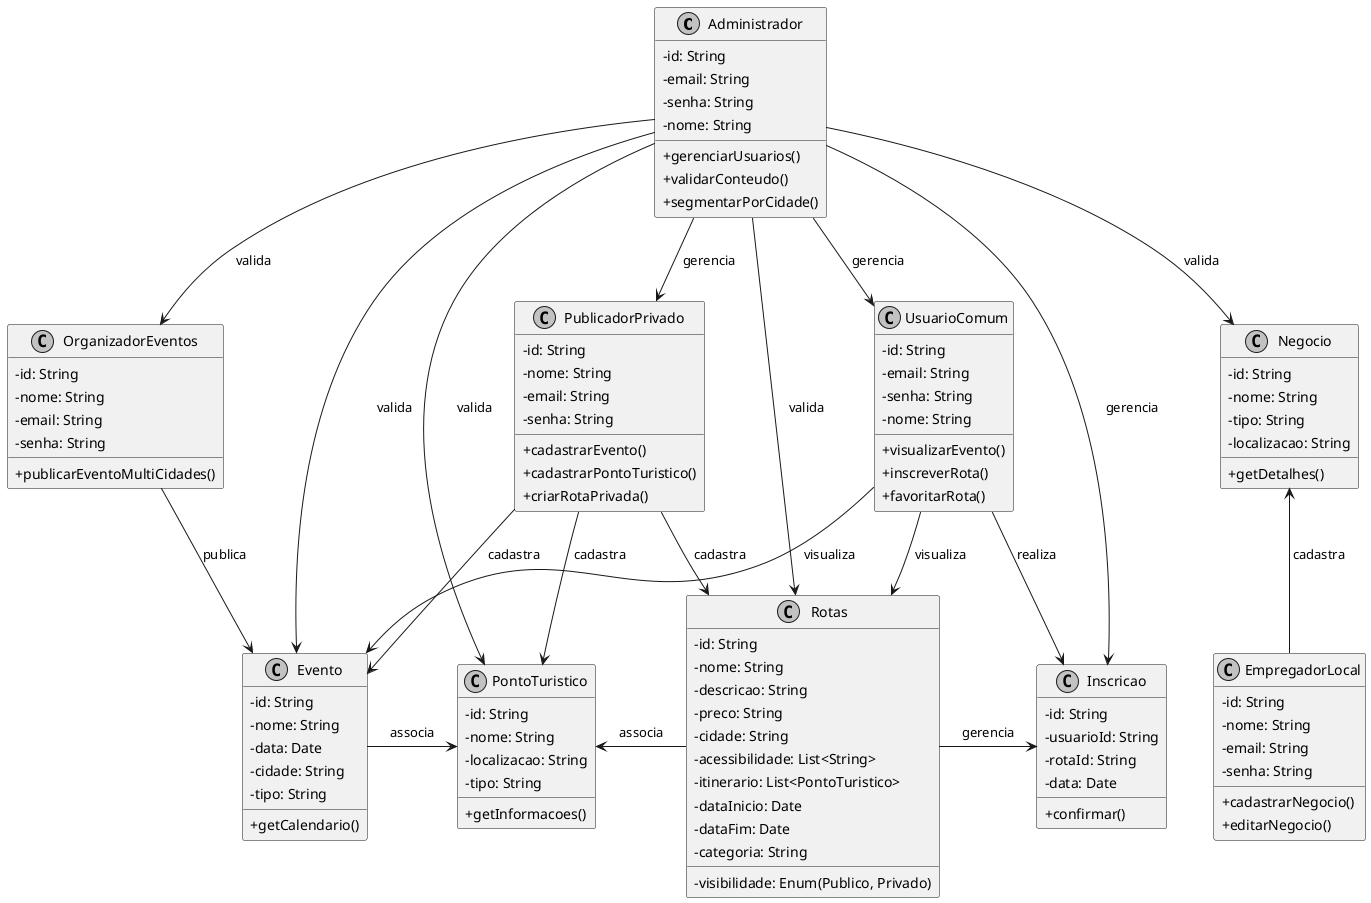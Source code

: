 @startuml

' Skin parameters for cleaner rendering
skinparam monochrome true
skinparam ranksep 60
skinparam nodesep 40
skinparam classAttributeIconSize 0
skinparam padding 2

' Classes
class Administrador {
  -id: String
  -email: String
  -senha: String
  -nome: String
  +gerenciarUsuarios()
  +validarConteudo()
  +segmentarPorCidade()
}

class Rotas {
  -id: String
  -nome: String
  -descricao: String
  -preco: String
  -cidade: String
  -visibilidade: Enum(Publico, Privado)
  -acessibilidade: List<String>
  -itinerario: List<PontoTuristico>
  -dataInicio: Date
  -dataFim: Date
  -categoria: String
  ' +criarRota()
  ' +editarRota()
  ' +publicarRota()
  ' +gerenciarInscricoes()
  ' +favoritarRota()
  ' +filtrarPorAcessibilidade()
  ' +associarPontoTuristico()
}

class UsuarioComum {
  -id: String
  -email: String
  -senha: String
  -nome: String
  +visualizarEvento()
  +inscreverRota()
  +favoritarRota()
}

class PublicadorPrivado {
  -id: String
  -nome: String
  -email: String
  -senha: String
  +cadastrarEvento()
  +cadastrarPontoTuristico()
  +criarRotaPrivada()
}

class EmpregadorLocal {
  -id: String
  -nome: String
  -email: String
  -senha: String
  +cadastrarNegocio()
  +editarNegocio()
}

class OrganizadorEventos {
  -id: String
  -nome: String
  -email: String
  -senha: String
  +publicarEventoMultiCidades()
}

class Evento {
  -id: String
  -nome: String
  -data: Date
  -cidade: String
  -tipo: String
  +getCalendario()
}

class PontoTuristico {
  -id: String
  -nome: String
  -localizacao: String
  -tipo: String
  +getInformacoes()
}

class Negocio {
  -id: String
  -nome: String
  -tipo: String
  -localizacao: String
  +getDetalhes()
}

class Inscricao {
  -id: String
  -usuarioId: String
  -rotaId: String
  -data: Date
  +confirmar()
}

' Relationships with directed arrows
Administrador -up-> Evento : valida
Administrador -down-> OrganizadorEventos : valida
Administrador -down-> PontoTuristico : valida
Administrador -down-> Negocio : valida
Administrador -down-> Rotas : valida
Administrador -down-> UsuarioComum : gerencia
Administrador -down-> Inscricao : gerencia
Administrador -down-> PublicadorPrivado : gerencia

PublicadorPrivado -down-> Evento : cadastra
PublicadorPrivado -down-> PontoTuristico : cadastra
PublicadorPrivado -down-> Rotas : cadastra

EmpregadorLocal -up-> Negocio : cadastra

UsuarioComum -down-> Evento : visualiza
UsuarioComum -down-> Rotas : visualiza
UsuarioComum -down-> Inscricao : realiza

OrganizadorEventos -down-> Evento : publica

Evento -right-> PontoTuristico : associa
Rotas -left-> PontoTuristico : associa
Rotas -right-> Inscricao : gerencia

@enduml